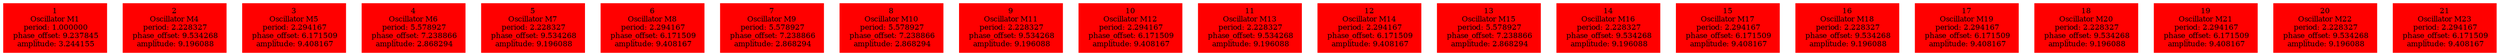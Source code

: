  digraph g{ forcelabels=true;
1 [label=<1<BR />Oscillator M1<BR /> period: 1.000000<BR /> phase_offset: 9.237845<BR /> amplitude: 3.244155>, shape=box,color=red,style=filled,fontsize=8];2 [label=<2<BR />Oscillator M4<BR /> period: 2.228327<BR /> phase_offset: 9.534268<BR /> amplitude: 9.196088>, shape=box,color=red,style=filled,fontsize=8];3 [label=<3<BR />Oscillator M5<BR /> period: 2.294167<BR /> phase_offset: 6.171509<BR /> amplitude: 9.408167>, shape=box,color=red,style=filled,fontsize=8];4 [label=<4<BR />Oscillator M6<BR /> period: 5.578927<BR /> phase_offset: 7.238866<BR /> amplitude: 2.868294>, shape=box,color=red,style=filled,fontsize=8];5 [label=<5<BR />Oscillator M7<BR /> period: 2.228327<BR /> phase_offset: 9.534268<BR /> amplitude: 9.196088>, shape=box,color=red,style=filled,fontsize=8];6 [label=<6<BR />Oscillator M8<BR /> period: 2.294167<BR /> phase_offset: 6.171509<BR /> amplitude: 9.408167>, shape=box,color=red,style=filled,fontsize=8];7 [label=<7<BR />Oscillator M9<BR /> period: 5.578927<BR /> phase_offset: 7.238866<BR /> amplitude: 2.868294>, shape=box,color=red,style=filled,fontsize=8];8 [label=<8<BR />Oscillator M10<BR /> period: 5.578927<BR /> phase_offset: 7.238866<BR /> amplitude: 2.868294>, shape=box,color=red,style=filled,fontsize=8];9 [label=<9<BR />Oscillator M11<BR /> period: 2.228327<BR /> phase_offset: 9.534268<BR /> amplitude: 9.196088>, shape=box,color=red,style=filled,fontsize=8];10 [label=<10<BR />Oscillator M12<BR /> period: 2.294167<BR /> phase_offset: 6.171509<BR /> amplitude: 9.408167>, shape=box,color=red,style=filled,fontsize=8];11 [label=<11<BR />Oscillator M13<BR /> period: 2.228327<BR /> phase_offset: 9.534268<BR /> amplitude: 9.196088>, shape=box,color=red,style=filled,fontsize=8];12 [label=<12<BR />Oscillator M14<BR /> period: 2.294167<BR /> phase_offset: 6.171509<BR /> amplitude: 9.408167>, shape=box,color=red,style=filled,fontsize=8];13 [label=<13<BR />Oscillator M15<BR /> period: 5.578927<BR /> phase_offset: 7.238866<BR /> amplitude: 2.868294>, shape=box,color=red,style=filled,fontsize=8];14 [label=<14<BR />Oscillator M16<BR /> period: 2.228327<BR /> phase_offset: 9.534268<BR /> amplitude: 9.196088>, shape=box,color=red,style=filled,fontsize=8];15 [label=<15<BR />Oscillator M17<BR /> period: 2.294167<BR /> phase_offset: 6.171509<BR /> amplitude: 9.408167>, shape=box,color=red,style=filled,fontsize=8];16 [label=<16<BR />Oscillator M18<BR /> period: 2.228327<BR /> phase_offset: 9.534268<BR /> amplitude: 9.196088>, shape=box,color=red,style=filled,fontsize=8];17 [label=<17<BR />Oscillator M19<BR /> period: 2.294167<BR /> phase_offset: 6.171509<BR /> amplitude: 9.408167>, shape=box,color=red,style=filled,fontsize=8];18 [label=<18<BR />Oscillator M20<BR /> period: 2.228327<BR /> phase_offset: 9.534268<BR /> amplitude: 9.196088>, shape=box,color=red,style=filled,fontsize=8];19 [label=<19<BR />Oscillator M21<BR /> period: 2.294167<BR /> phase_offset: 6.171509<BR /> amplitude: 9.408167>, shape=box,color=red,style=filled,fontsize=8];20 [label=<20<BR />Oscillator M22<BR /> period: 2.228327<BR /> phase_offset: 9.534268<BR /> amplitude: 9.196088>, shape=box,color=red,style=filled,fontsize=8];21 [label=<21<BR />Oscillator M23<BR /> period: 2.294167<BR /> phase_offset: 6.171509<BR /> amplitude: 9.408167>, shape=box,color=red,style=filled,fontsize=8]; }
